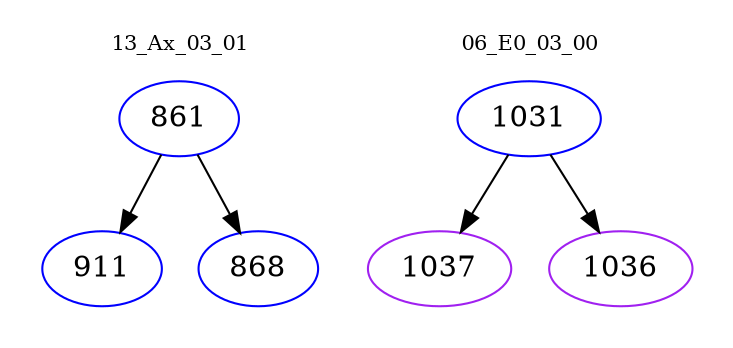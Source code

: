 digraph{
subgraph cluster_0 {
color = white
label = "13_Ax_03_01";
fontsize=10;
T0_861 [label="861", color="blue"]
T0_861 -> T0_911 [color="black"]
T0_911 [label="911", color="blue"]
T0_861 -> T0_868 [color="black"]
T0_868 [label="868", color="blue"]
}
subgraph cluster_1 {
color = white
label = "06_E0_03_00";
fontsize=10;
T1_1031 [label="1031", color="blue"]
T1_1031 -> T1_1037 [color="black"]
T1_1037 [label="1037", color="purple"]
T1_1031 -> T1_1036 [color="black"]
T1_1036 [label="1036", color="purple"]
}
}
